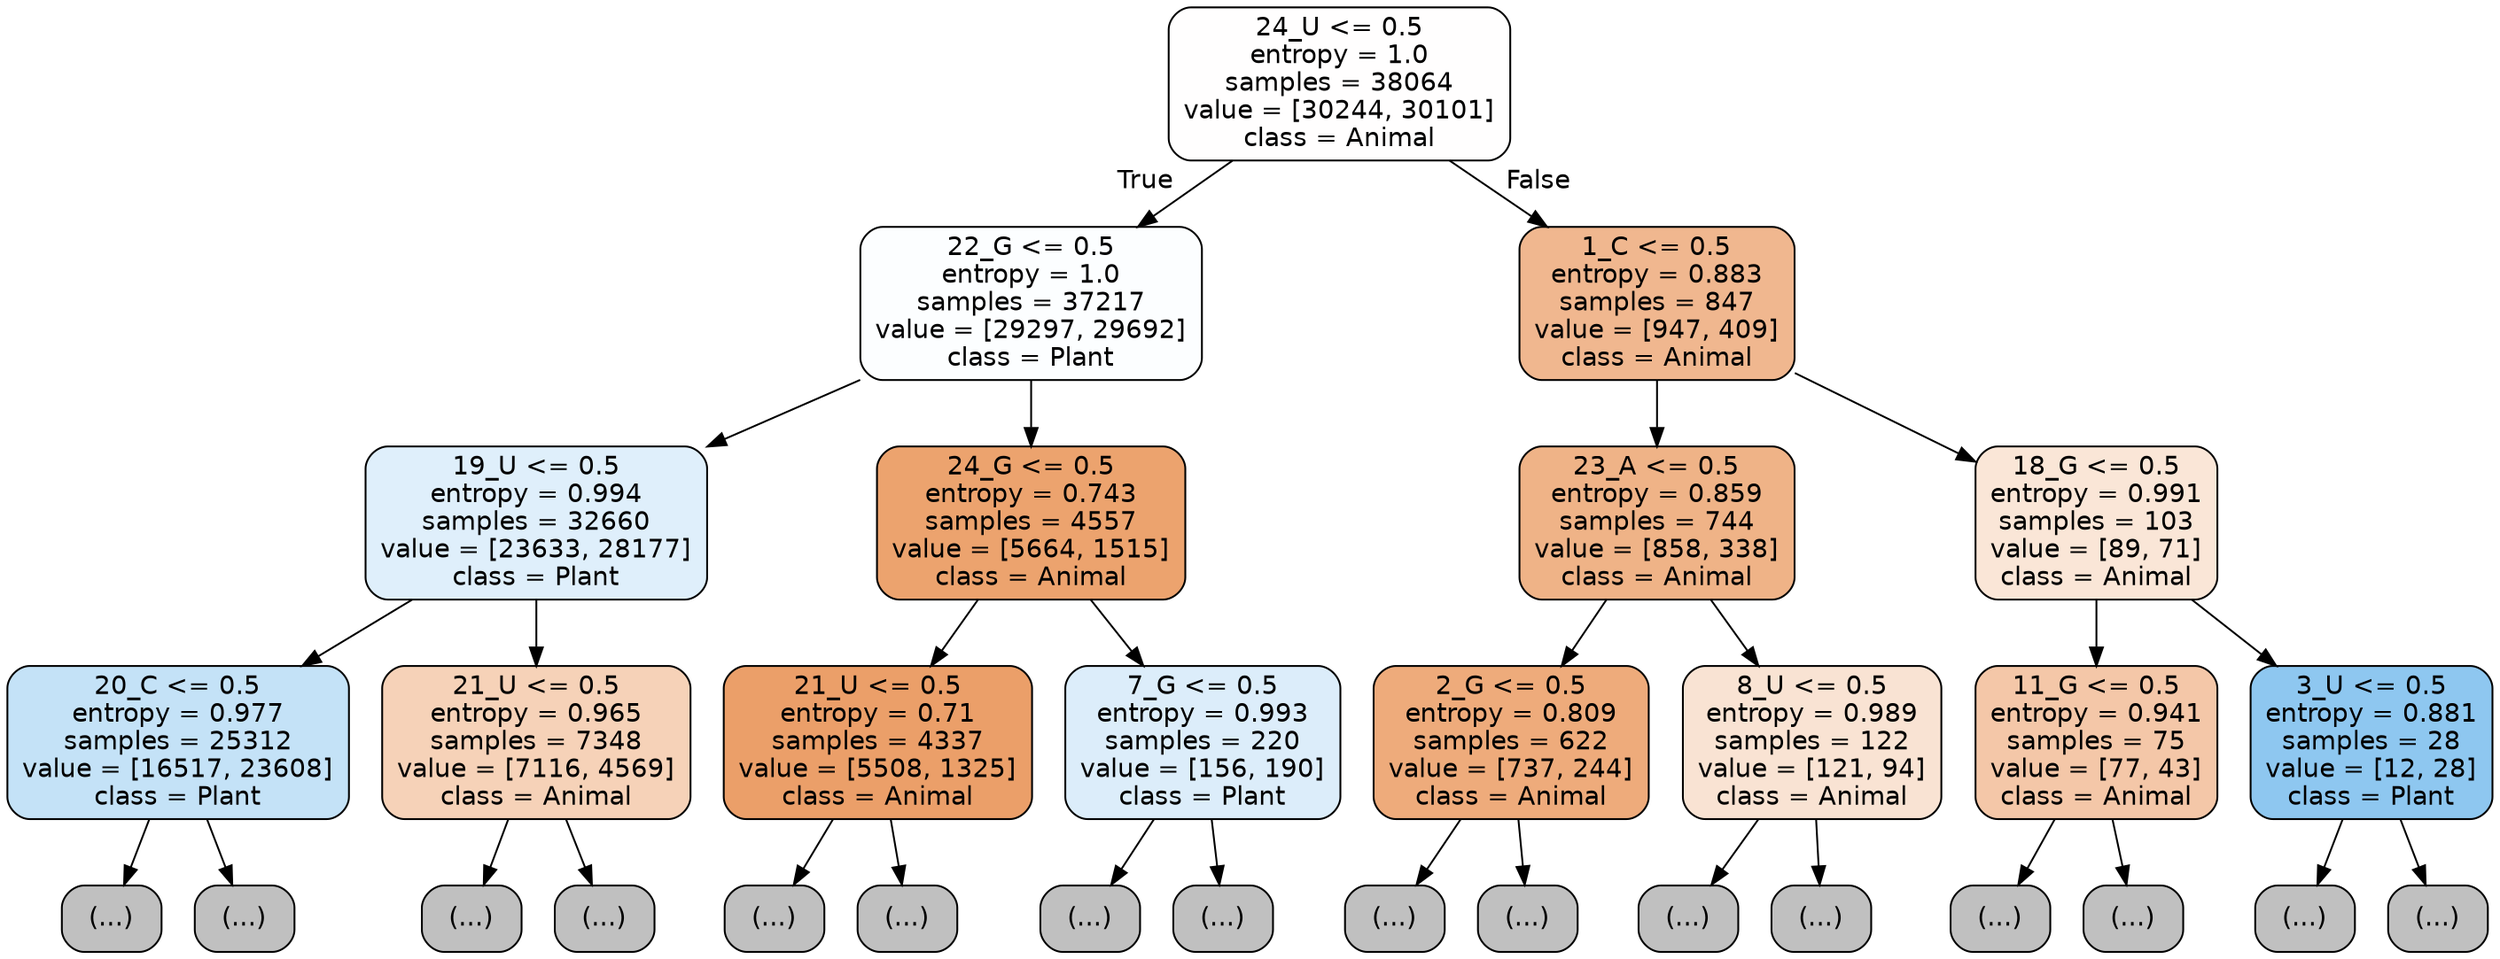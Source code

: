 digraph Tree {
node [shape=box, style="filled, rounded", color="black", fontname="helvetica"] ;
edge [fontname="helvetica"] ;
0 [label="24_U <= 0.5\nentropy = 1.0\nsamples = 38064\nvalue = [30244, 30101]\nclass = Animal", fillcolor="#fffefe"] ;
1 [label="22_G <= 0.5\nentropy = 1.0\nsamples = 37217\nvalue = [29297, 29692]\nclass = Plant", fillcolor="#fcfeff"] ;
0 -> 1 [labeldistance=2.5, labelangle=45, headlabel="True"] ;
2 [label="19_U <= 0.5\nentropy = 0.994\nsamples = 32660\nvalue = [23633, 28177]\nclass = Plant", fillcolor="#dfeffb"] ;
1 -> 2 ;
3 [label="20_C <= 0.5\nentropy = 0.977\nsamples = 25312\nvalue = [16517, 23608]\nclass = Plant", fillcolor="#c4e2f7"] ;
2 -> 3 ;
4 [label="(...)", fillcolor="#C0C0C0"] ;
3 -> 4 ;
8359 [label="(...)", fillcolor="#C0C0C0"] ;
3 -> 8359 ;
10780 [label="21_U <= 0.5\nentropy = 0.965\nsamples = 7348\nvalue = [7116, 4569]\nclass = Animal", fillcolor="#f6d2b8"] ;
2 -> 10780 ;
10781 [label="(...)", fillcolor="#C0C0C0"] ;
10780 -> 10781 ;
13720 [label="(...)", fillcolor="#C0C0C0"] ;
10780 -> 13720 ;
14543 [label="24_G <= 0.5\nentropy = 0.743\nsamples = 4557\nvalue = [5664, 1515]\nclass = Animal", fillcolor="#eca36e"] ;
1 -> 14543 ;
14544 [label="21_U <= 0.5\nentropy = 0.71\nsamples = 4337\nvalue = [5508, 1325]\nclass = Animal", fillcolor="#eb9f69"] ;
14543 -> 14544 ;
14545 [label="(...)", fillcolor="#C0C0C0"] ;
14544 -> 14545 ;
15802 [label="(...)", fillcolor="#C0C0C0"] ;
14544 -> 15802 ;
16305 [label="7_G <= 0.5\nentropy = 0.993\nsamples = 220\nvalue = [156, 190]\nclass = Plant", fillcolor="#dcedfa"] ;
14543 -> 16305 ;
16306 [label="(...)", fillcolor="#C0C0C0"] ;
16305 -> 16306 ;
16383 [label="(...)", fillcolor="#C0C0C0"] ;
16305 -> 16383 ;
16406 [label="1_C <= 0.5\nentropy = 0.883\nsamples = 847\nvalue = [947, 409]\nclass = Animal", fillcolor="#f0b78f"] ;
0 -> 16406 [labeldistance=2.5, labelangle=-45, headlabel="False"] ;
16407 [label="23_A <= 0.5\nentropy = 0.859\nsamples = 744\nvalue = [858, 338]\nclass = Animal", fillcolor="#efb387"] ;
16406 -> 16407 ;
16408 [label="2_G <= 0.5\nentropy = 0.809\nsamples = 622\nvalue = [737, 244]\nclass = Animal", fillcolor="#eeab7b"] ;
16407 -> 16408 ;
16409 [label="(...)", fillcolor="#C0C0C0"] ;
16408 -> 16409 ;
16620 [label="(...)", fillcolor="#C0C0C0"] ;
16408 -> 16620 ;
16693 [label="8_U <= 0.5\nentropy = 0.989\nsamples = 122\nvalue = [121, 94]\nclass = Animal", fillcolor="#f9e3d3"] ;
16407 -> 16693 ;
16694 [label="(...)", fillcolor="#C0C0C0"] ;
16693 -> 16694 ;
16751 [label="(...)", fillcolor="#C0C0C0"] ;
16693 -> 16751 ;
16776 [label="18_G <= 0.5\nentropy = 0.991\nsamples = 103\nvalue = [89, 71]\nclass = Animal", fillcolor="#fae6d7"] ;
16406 -> 16776 ;
16777 [label="11_G <= 0.5\nentropy = 0.941\nsamples = 75\nvalue = [77, 43]\nclass = Animal", fillcolor="#f4c7a8"] ;
16776 -> 16777 ;
16778 [label="(...)", fillcolor="#C0C0C0"] ;
16777 -> 16778 ;
16821 [label="(...)", fillcolor="#C0C0C0"] ;
16777 -> 16821 ;
16834 [label="3_U <= 0.5\nentropy = 0.881\nsamples = 28\nvalue = [12, 28]\nclass = Plant", fillcolor="#8ec7f0"] ;
16776 -> 16834 ;
16835 [label="(...)", fillcolor="#C0C0C0"] ;
16834 -> 16835 ;
16842 [label="(...)", fillcolor="#C0C0C0"] ;
16834 -> 16842 ;
}